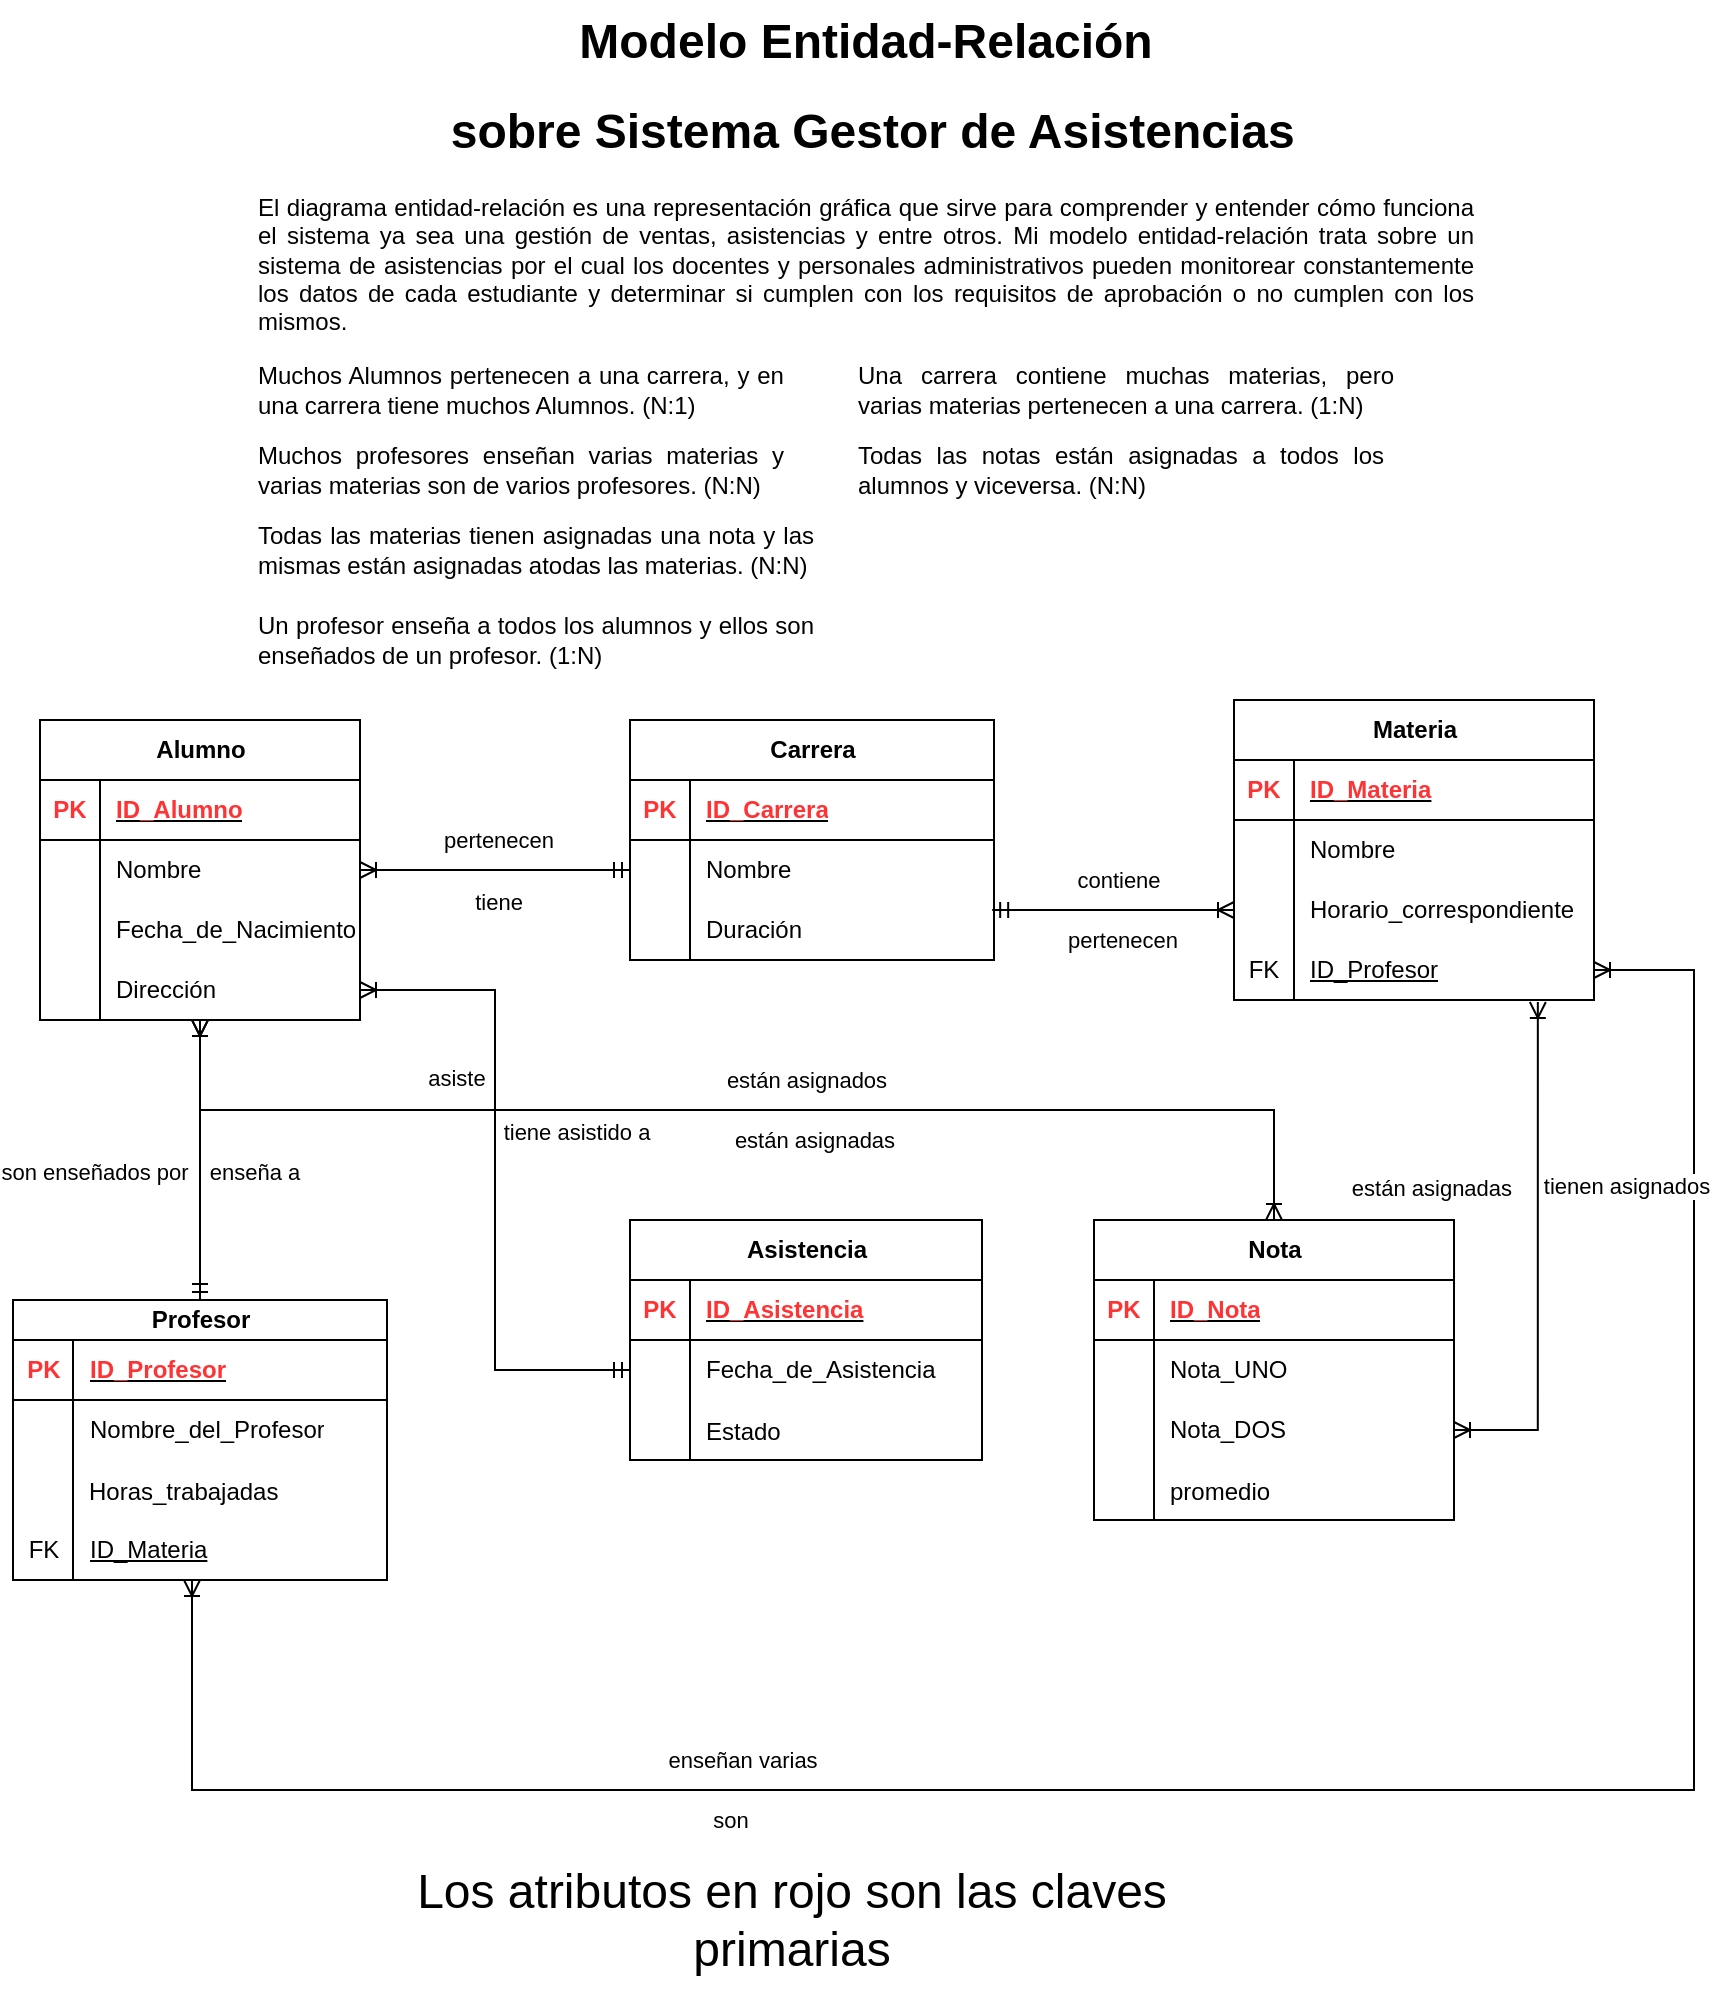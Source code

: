 <mxfile locked="false" version="27.0.2">
  <diagram id="R2lEEEUBdFMjLlhIrx00" name="Page-1">
    <mxGraphModel dx="1783" dy="2280" grid="1" gridSize="15" guides="1" tooltips="1" connect="1" arrows="1" fold="1" page="1" pageScale="1" pageWidth="827" pageHeight="1169" math="0" shadow="0" extFonts="Permanent Marker^https://fonts.googleapis.com/css?family=Permanent+Marker">
      <root>
        <mxCell id="0" />
        <mxCell id="1" parent="0" />
        <mxCell id="hIuLgSPN7GqpaKYSuik--3" value="Profesor" style="shape=table;startSize=20;container=1;collapsible=1;childLayout=tableLayout;fixedRows=1;rowLines=0;fontStyle=1;align=center;resizeLast=1;html=1;" parent="1" vertex="1">
          <mxGeometry x="29.5" y="320" width="187" height="140" as="geometry" />
        </mxCell>
        <mxCell id="hIuLgSPN7GqpaKYSuik--4" value="" style="shape=tableRow;horizontal=0;startSize=0;swimlaneHead=0;swimlaneBody=0;fillColor=none;collapsible=0;dropTarget=0;points=[[0,0.5],[1,0.5]];portConstraint=eastwest;top=0;left=0;right=0;bottom=1;" parent="hIuLgSPN7GqpaKYSuik--3" vertex="1">
          <mxGeometry y="20" width="187" height="30" as="geometry" />
        </mxCell>
        <mxCell id="hIuLgSPN7GqpaKYSuik--5" value="&lt;font color=&quot;#ff3333&quot;&gt;PK&lt;/font&gt;" style="shape=partialRectangle;connectable=0;fillColor=none;top=0;left=0;bottom=0;right=0;fontStyle=1;overflow=hidden;whiteSpace=wrap;html=1;" parent="hIuLgSPN7GqpaKYSuik--4" vertex="1">
          <mxGeometry width="30" height="30" as="geometry">
            <mxRectangle width="30" height="30" as="alternateBounds" />
          </mxGeometry>
        </mxCell>
        <mxCell id="hIuLgSPN7GqpaKYSuik--6" value="&lt;font color=&quot;#ff3333&quot;&gt;ID_Profesor&lt;/font&gt;" style="shape=partialRectangle;connectable=0;fillColor=none;top=0;left=0;bottom=0;right=0;align=left;spacingLeft=6;fontStyle=5;overflow=hidden;whiteSpace=wrap;html=1;" parent="hIuLgSPN7GqpaKYSuik--4" vertex="1">
          <mxGeometry x="30" width="157" height="30" as="geometry">
            <mxRectangle width="157" height="30" as="alternateBounds" />
          </mxGeometry>
        </mxCell>
        <mxCell id="hIuLgSPN7GqpaKYSuik--7" value="" style="shape=tableRow;horizontal=0;startSize=0;swimlaneHead=0;swimlaneBody=0;fillColor=none;collapsible=0;dropTarget=0;points=[[0,0.5],[1,0.5]];portConstraint=eastwest;top=0;left=0;right=0;bottom=0;" parent="hIuLgSPN7GqpaKYSuik--3" vertex="1">
          <mxGeometry y="50" width="187" height="30" as="geometry" />
        </mxCell>
        <mxCell id="hIuLgSPN7GqpaKYSuik--8" value="" style="shape=partialRectangle;connectable=0;fillColor=none;top=0;left=0;bottom=0;right=0;editable=1;overflow=hidden;whiteSpace=wrap;html=1;" parent="hIuLgSPN7GqpaKYSuik--7" vertex="1">
          <mxGeometry width="30" height="30" as="geometry">
            <mxRectangle width="30" height="30" as="alternateBounds" />
          </mxGeometry>
        </mxCell>
        <mxCell id="hIuLgSPN7GqpaKYSuik--9" value="Nombre_del_Profesor" style="shape=partialRectangle;connectable=0;fillColor=none;top=0;left=0;bottom=0;right=0;align=left;spacingLeft=6;overflow=hidden;whiteSpace=wrap;html=1;" parent="hIuLgSPN7GqpaKYSuik--7" vertex="1">
          <mxGeometry x="30" width="157" height="30" as="geometry">
            <mxRectangle width="157" height="30" as="alternateBounds" />
          </mxGeometry>
        </mxCell>
        <mxCell id="TGxSVQf2qjnY7PYZFmA8-5" value="" style="shape=tableRow;horizontal=0;startSize=0;swimlaneHead=0;swimlaneBody=0;fillColor=none;collapsible=0;dropTarget=0;points=[[0,0.5],[1,0.5]];portConstraint=eastwest;top=0;left=0;right=0;bottom=0;" parent="hIuLgSPN7GqpaKYSuik--3" vertex="1">
          <mxGeometry y="80" width="187" height="30" as="geometry" />
        </mxCell>
        <mxCell id="TGxSVQf2qjnY7PYZFmA8-6" value="" style="shape=partialRectangle;connectable=0;fillColor=none;top=0;left=0;bottom=0;right=0;editable=1;overflow=hidden;" parent="TGxSVQf2qjnY7PYZFmA8-5" vertex="1">
          <mxGeometry width="30" height="30" as="geometry">
            <mxRectangle width="30" height="30" as="alternateBounds" />
          </mxGeometry>
        </mxCell>
        <mxCell id="TGxSVQf2qjnY7PYZFmA8-7" value="Horas_trabajadas" style="shape=partialRectangle;connectable=0;fillColor=none;top=0;left=0;bottom=0;right=0;align=left;spacingLeft=6;overflow=hidden;" parent="TGxSVQf2qjnY7PYZFmA8-5" vertex="1">
          <mxGeometry x="30" width="157" height="30" as="geometry">
            <mxRectangle width="157" height="30" as="alternateBounds" />
          </mxGeometry>
        </mxCell>
        <mxCell id="hIuLgSPN7GqpaKYSuik--29" value="" style="shape=tableRow;horizontal=0;startSize=0;swimlaneHead=0;swimlaneBody=0;fillColor=none;collapsible=0;dropTarget=0;points=[[0,0.5],[1,0.5]];portConstraint=eastwest;top=0;left=0;right=0;bottom=0;" parent="hIuLgSPN7GqpaKYSuik--3" vertex="1">
          <mxGeometry y="110" width="187" height="30" as="geometry" />
        </mxCell>
        <mxCell id="hIuLgSPN7GqpaKYSuik--30" value="FK" style="shape=partialRectangle;connectable=0;fillColor=none;top=0;left=0;bottom=0;right=0;fontStyle=0;overflow=hidden;whiteSpace=wrap;html=1;" parent="hIuLgSPN7GqpaKYSuik--29" vertex="1">
          <mxGeometry width="30" height="30" as="geometry">
            <mxRectangle width="30" height="30" as="alternateBounds" />
          </mxGeometry>
        </mxCell>
        <mxCell id="hIuLgSPN7GqpaKYSuik--31" value="&lt;u&gt;ID_Materia&lt;/u&gt;" style="shape=partialRectangle;connectable=0;fillColor=none;top=0;left=0;bottom=0;right=0;align=left;spacingLeft=6;fontStyle=0;overflow=hidden;whiteSpace=wrap;html=1;" parent="hIuLgSPN7GqpaKYSuik--29" vertex="1">
          <mxGeometry x="30" width="157" height="30" as="geometry">
            <mxRectangle width="157" height="30" as="alternateBounds" />
          </mxGeometry>
        </mxCell>
        <mxCell id="hIuLgSPN7GqpaKYSuik--16" value="Nota" style="shape=table;startSize=30;container=1;collapsible=1;childLayout=tableLayout;fixedRows=1;rowLines=0;fontStyle=1;align=center;resizeLast=1;html=1;" parent="1" vertex="1">
          <mxGeometry x="570" y="280" width="180" height="150" as="geometry" />
        </mxCell>
        <mxCell id="hIuLgSPN7GqpaKYSuik--17" value="" style="shape=tableRow;horizontal=0;startSize=0;swimlaneHead=0;swimlaneBody=0;fillColor=none;collapsible=0;dropTarget=0;points=[[0,0.5],[1,0.5]];portConstraint=eastwest;top=0;left=0;right=0;bottom=1;" parent="hIuLgSPN7GqpaKYSuik--16" vertex="1">
          <mxGeometry y="30" width="180" height="30" as="geometry" />
        </mxCell>
        <mxCell id="hIuLgSPN7GqpaKYSuik--18" value="&lt;font color=&quot;#ff3333&quot;&gt;PK&lt;/font&gt;" style="shape=partialRectangle;connectable=0;fillColor=none;top=0;left=0;bottom=0;right=0;fontStyle=1;overflow=hidden;whiteSpace=wrap;html=1;" parent="hIuLgSPN7GqpaKYSuik--17" vertex="1">
          <mxGeometry width="30" height="30" as="geometry">
            <mxRectangle width="30" height="30" as="alternateBounds" />
          </mxGeometry>
        </mxCell>
        <mxCell id="hIuLgSPN7GqpaKYSuik--19" value="&lt;font color=&quot;#ff3333&quot;&gt;ID_Nota&lt;/font&gt;" style="shape=partialRectangle;connectable=0;fillColor=none;top=0;left=0;bottom=0;right=0;align=left;spacingLeft=6;fontStyle=5;overflow=hidden;whiteSpace=wrap;html=1;" parent="hIuLgSPN7GqpaKYSuik--17" vertex="1">
          <mxGeometry x="30" width="150" height="30" as="geometry">
            <mxRectangle width="150" height="30" as="alternateBounds" />
          </mxGeometry>
        </mxCell>
        <mxCell id="hIuLgSPN7GqpaKYSuik--20" value="" style="shape=tableRow;horizontal=0;startSize=0;swimlaneHead=0;swimlaneBody=0;fillColor=none;collapsible=0;dropTarget=0;points=[[0,0.5],[1,0.5]];portConstraint=eastwest;top=0;left=0;right=0;bottom=0;" parent="hIuLgSPN7GqpaKYSuik--16" vertex="1">
          <mxGeometry y="60" width="180" height="30" as="geometry" />
        </mxCell>
        <mxCell id="hIuLgSPN7GqpaKYSuik--21" value="" style="shape=partialRectangle;connectable=0;fillColor=none;top=0;left=0;bottom=0;right=0;editable=1;overflow=hidden;whiteSpace=wrap;html=1;" parent="hIuLgSPN7GqpaKYSuik--20" vertex="1">
          <mxGeometry width="30" height="30" as="geometry">
            <mxRectangle width="30" height="30" as="alternateBounds" />
          </mxGeometry>
        </mxCell>
        <mxCell id="hIuLgSPN7GqpaKYSuik--22" value="Nota_UNO" style="shape=partialRectangle;connectable=0;fillColor=none;top=0;left=0;bottom=0;right=0;align=left;spacingLeft=6;overflow=hidden;whiteSpace=wrap;html=1;" parent="hIuLgSPN7GqpaKYSuik--20" vertex="1">
          <mxGeometry x="30" width="150" height="30" as="geometry">
            <mxRectangle width="150" height="30" as="alternateBounds" />
          </mxGeometry>
        </mxCell>
        <mxCell id="hIuLgSPN7GqpaKYSuik--33" value="" style="shape=tableRow;horizontal=0;startSize=0;swimlaneHead=0;swimlaneBody=0;fillColor=none;collapsible=0;dropTarget=0;points=[[0,0.5],[1,0.5]];portConstraint=eastwest;top=0;left=0;right=0;bottom=0;" parent="hIuLgSPN7GqpaKYSuik--16" vertex="1">
          <mxGeometry y="90" width="180" height="30" as="geometry" />
        </mxCell>
        <mxCell id="hIuLgSPN7GqpaKYSuik--34" value="" style="shape=partialRectangle;connectable=0;fillColor=none;top=0;left=0;bottom=0;right=0;fontStyle=0;overflow=hidden;whiteSpace=wrap;html=1;" parent="hIuLgSPN7GqpaKYSuik--33" vertex="1">
          <mxGeometry width="30" height="30" as="geometry">
            <mxRectangle width="30" height="30" as="alternateBounds" />
          </mxGeometry>
        </mxCell>
        <mxCell id="hIuLgSPN7GqpaKYSuik--35" value="Nota_DOS" style="shape=partialRectangle;connectable=0;fillColor=none;top=0;left=0;bottom=0;right=0;align=left;spacingLeft=6;fontStyle=0;overflow=hidden;whiteSpace=wrap;html=1;" parent="hIuLgSPN7GqpaKYSuik--33" vertex="1">
          <mxGeometry x="30" width="150" height="30" as="geometry">
            <mxRectangle width="150" height="30" as="alternateBounds" />
          </mxGeometry>
        </mxCell>
        <mxCell id="ke1UKezne2hEwiCYyqht-1" value="" style="shape=tableRow;horizontal=0;startSize=0;swimlaneHead=0;swimlaneBody=0;fillColor=none;collapsible=0;dropTarget=0;points=[[0,0.5],[1,0.5]];portConstraint=eastwest;top=0;left=0;right=0;bottom=0;" parent="hIuLgSPN7GqpaKYSuik--16" vertex="1">
          <mxGeometry y="120" width="180" height="30" as="geometry" />
        </mxCell>
        <mxCell id="ke1UKezne2hEwiCYyqht-2" value="" style="shape=partialRectangle;connectable=0;fillColor=none;top=0;left=0;bottom=0;right=0;editable=1;overflow=hidden;" parent="ke1UKezne2hEwiCYyqht-1" vertex="1">
          <mxGeometry width="30" height="30" as="geometry">
            <mxRectangle width="30" height="30" as="alternateBounds" />
          </mxGeometry>
        </mxCell>
        <mxCell id="ke1UKezne2hEwiCYyqht-3" value="promedio" style="shape=partialRectangle;connectable=0;fillColor=none;top=0;left=0;bottom=0;right=0;align=left;spacingLeft=6;overflow=hidden;" parent="ke1UKezne2hEwiCYyqht-1" vertex="1">
          <mxGeometry x="30" width="150" height="30" as="geometry">
            <mxRectangle width="150" height="30" as="alternateBounds" />
          </mxGeometry>
        </mxCell>
        <mxCell id="YmBzkeZOYLAGoRtRx-U4-34" value="" style="edgeStyle=orthogonalEdgeStyle;fontSize=12;html=1;endArrow=ERoneToMany;startArrow=ERoneToMany;rounded=0;exitX=1;exitY=0.5;exitDx=0;exitDy=0;" parent="1" source="TGxSVQf2qjnY7PYZFmA8-28" target="hIuLgSPN7GqpaKYSuik--29" edge="1">
          <mxGeometry width="100" height="100" relative="1" as="geometry">
            <mxPoint x="770" y="140" as="sourcePoint" />
            <mxPoint x="119" y="463" as="targetPoint" />
            <Array as="points">
              <mxPoint x="870" y="155" />
              <mxPoint x="870" y="565" />
              <mxPoint x="119" y="565" />
            </Array>
          </mxGeometry>
        </mxCell>
        <mxCell id="YmBzkeZOYLAGoRtRx-U4-35" value="enseñan varias" style="edgeLabel;html=1;align=center;verticalAlign=middle;resizable=0;points=[];" parent="YmBzkeZOYLAGoRtRx-U4-34" vertex="1" connectable="0">
          <mxGeometry x="0.422" y="1" relative="1" as="geometry">
            <mxPoint x="-1" y="-16" as="offset" />
          </mxGeometry>
        </mxCell>
        <mxCell id="YmBzkeZOYLAGoRtRx-U4-36" value="son" style="edgeLabel;html=1;align=center;verticalAlign=middle;resizable=0;points=[];" parent="YmBzkeZOYLAGoRtRx-U4-34" vertex="1" connectable="0">
          <mxGeometry x="0.432" relative="1" as="geometry">
            <mxPoint y="15" as="offset" />
          </mxGeometry>
        </mxCell>
        <mxCell id="fN0tqhsGmbuQ5wvxdVwY-1" value="Asistencia" style="shape=table;startSize=30;container=1;collapsible=1;childLayout=tableLayout;fixedRows=1;rowLines=0;fontStyle=1;align=center;resizeLast=1;html=1;" parent="1" vertex="1">
          <mxGeometry x="338" y="280" width="176" height="120" as="geometry" />
        </mxCell>
        <mxCell id="fN0tqhsGmbuQ5wvxdVwY-26" value="" style="shape=tableRow;horizontal=0;startSize=0;swimlaneHead=0;swimlaneBody=0;fillColor=none;collapsible=0;dropTarget=0;points=[[0,0.5],[1,0.5]];portConstraint=eastwest;top=0;left=0;right=0;bottom=1;" parent="fN0tqhsGmbuQ5wvxdVwY-1" vertex="1">
          <mxGeometry y="30" width="176" height="30" as="geometry" />
        </mxCell>
        <mxCell id="fN0tqhsGmbuQ5wvxdVwY-27" value="&lt;font color=&quot;#ff3333&quot;&gt;PK&lt;/font&gt;" style="shape=partialRectangle;connectable=0;fillColor=none;top=0;left=0;bottom=0;right=0;fontStyle=1;overflow=hidden;whiteSpace=wrap;html=1;" parent="fN0tqhsGmbuQ5wvxdVwY-26" vertex="1">
          <mxGeometry width="30" height="30" as="geometry">
            <mxRectangle width="30" height="30" as="alternateBounds" />
          </mxGeometry>
        </mxCell>
        <mxCell id="fN0tqhsGmbuQ5wvxdVwY-28" value="&lt;font color=&quot;#ff3333&quot;&gt;ID_Asistencia&lt;/font&gt;" style="shape=partialRectangle;connectable=0;fillColor=none;top=0;left=0;bottom=0;right=0;align=left;spacingLeft=6;fontStyle=5;overflow=hidden;whiteSpace=wrap;html=1;" parent="fN0tqhsGmbuQ5wvxdVwY-26" vertex="1">
          <mxGeometry x="30" width="146" height="30" as="geometry">
            <mxRectangle width="146" height="30" as="alternateBounds" />
          </mxGeometry>
        </mxCell>
        <mxCell id="fN0tqhsGmbuQ5wvxdVwY-5" value="" style="shape=tableRow;horizontal=0;startSize=0;swimlaneHead=0;swimlaneBody=0;fillColor=none;collapsible=0;dropTarget=0;points=[[0,0.5],[1,0.5]];portConstraint=eastwest;top=0;left=0;right=0;bottom=0;" parent="fN0tqhsGmbuQ5wvxdVwY-1" vertex="1">
          <mxGeometry y="60" width="176" height="30" as="geometry" />
        </mxCell>
        <mxCell id="fN0tqhsGmbuQ5wvxdVwY-6" value="" style="shape=partialRectangle;connectable=0;fillColor=none;top=0;left=0;bottom=0;right=0;editable=1;overflow=hidden;whiteSpace=wrap;html=1;" parent="fN0tqhsGmbuQ5wvxdVwY-5" vertex="1">
          <mxGeometry width="30" height="30" as="geometry">
            <mxRectangle width="30" height="30" as="alternateBounds" />
          </mxGeometry>
        </mxCell>
        <mxCell id="fN0tqhsGmbuQ5wvxdVwY-7" value="Fecha_de_Asistencia" style="shape=partialRectangle;connectable=0;fillColor=none;top=0;left=0;bottom=0;right=0;align=left;spacingLeft=6;overflow=hidden;whiteSpace=wrap;html=1;" parent="fN0tqhsGmbuQ5wvxdVwY-5" vertex="1">
          <mxGeometry x="30" width="146" height="30" as="geometry">
            <mxRectangle width="146" height="30" as="alternateBounds" />
          </mxGeometry>
        </mxCell>
        <mxCell id="fN0tqhsGmbuQ5wvxdVwY-20" value="" style="shape=tableRow;horizontal=0;startSize=0;swimlaneHead=0;swimlaneBody=0;fillColor=none;collapsible=0;dropTarget=0;points=[[0,0.5],[1,0.5]];portConstraint=eastwest;top=0;left=0;right=0;bottom=0;" parent="fN0tqhsGmbuQ5wvxdVwY-1" vertex="1">
          <mxGeometry y="90" width="176" height="30" as="geometry" />
        </mxCell>
        <mxCell id="fN0tqhsGmbuQ5wvxdVwY-21" value="" style="shape=partialRectangle;connectable=0;fillColor=none;top=0;left=0;bottom=0;right=0;editable=1;overflow=hidden;" parent="fN0tqhsGmbuQ5wvxdVwY-20" vertex="1">
          <mxGeometry width="30" height="30" as="geometry">
            <mxRectangle width="30" height="30" as="alternateBounds" />
          </mxGeometry>
        </mxCell>
        <mxCell id="fN0tqhsGmbuQ5wvxdVwY-22" value="Estado" style="shape=partialRectangle;connectable=0;fillColor=none;top=0;left=0;bottom=0;right=0;align=left;spacingLeft=6;overflow=hidden;" parent="fN0tqhsGmbuQ5wvxdVwY-20" vertex="1">
          <mxGeometry x="30" width="146" height="30" as="geometry">
            <mxRectangle width="146" height="30" as="alternateBounds" />
          </mxGeometry>
        </mxCell>
        <mxCell id="GzontzpVNVgCpvZoEpyE-5" value="Alumno" style="shape=table;startSize=30;container=1;collapsible=1;childLayout=tableLayout;fixedRows=1;rowLines=0;fontStyle=1;align=center;resizeLast=1;html=1;" parent="1" vertex="1">
          <mxGeometry x="43" y="30" width="160" height="150" as="geometry" />
        </mxCell>
        <mxCell id="GzontzpVNVgCpvZoEpyE-6" value="" style="shape=tableRow;horizontal=0;startSize=0;swimlaneHead=0;swimlaneBody=0;fillColor=none;collapsible=0;dropTarget=0;points=[[0,0.5],[1,0.5]];portConstraint=eastwest;top=0;left=0;right=0;bottom=1;" parent="GzontzpVNVgCpvZoEpyE-5" vertex="1">
          <mxGeometry y="30" width="160" height="30" as="geometry" />
        </mxCell>
        <mxCell id="GzontzpVNVgCpvZoEpyE-7" value="&lt;font color=&quot;#ff3333&quot;&gt;PK&lt;/font&gt;" style="shape=partialRectangle;connectable=0;fillColor=none;top=0;left=0;bottom=0;right=0;fontStyle=1;overflow=hidden;whiteSpace=wrap;html=1;" parent="GzontzpVNVgCpvZoEpyE-6" vertex="1">
          <mxGeometry width="30" height="30" as="geometry">
            <mxRectangle width="30" height="30" as="alternateBounds" />
          </mxGeometry>
        </mxCell>
        <mxCell id="GzontzpVNVgCpvZoEpyE-8" value="&lt;font color=&quot;#ff3333&quot;&gt;ID_Alumno&lt;/font&gt;" style="shape=partialRectangle;connectable=0;fillColor=none;top=0;left=0;bottom=0;right=0;align=left;spacingLeft=6;fontStyle=5;overflow=hidden;whiteSpace=wrap;html=1;strokeColor=#FF3333;" parent="GzontzpVNVgCpvZoEpyE-6" vertex="1">
          <mxGeometry x="30" width="130" height="30" as="geometry">
            <mxRectangle width="130" height="30" as="alternateBounds" />
          </mxGeometry>
        </mxCell>
        <mxCell id="GzontzpVNVgCpvZoEpyE-9" value="" style="shape=tableRow;horizontal=0;startSize=0;swimlaneHead=0;swimlaneBody=0;fillColor=none;collapsible=0;dropTarget=0;points=[[0,0.5],[1,0.5]];portConstraint=eastwest;top=0;left=0;right=0;bottom=0;" parent="GzontzpVNVgCpvZoEpyE-5" vertex="1">
          <mxGeometry y="60" width="160" height="30" as="geometry" />
        </mxCell>
        <mxCell id="GzontzpVNVgCpvZoEpyE-10" value="" style="shape=partialRectangle;connectable=0;fillColor=none;top=0;left=0;bottom=0;right=0;editable=1;overflow=hidden;whiteSpace=wrap;html=1;" parent="GzontzpVNVgCpvZoEpyE-9" vertex="1">
          <mxGeometry width="30" height="30" as="geometry">
            <mxRectangle width="30" height="30" as="alternateBounds" />
          </mxGeometry>
        </mxCell>
        <mxCell id="GzontzpVNVgCpvZoEpyE-11" value="Nombre" style="shape=partialRectangle;connectable=0;fillColor=none;top=0;left=0;bottom=0;right=0;align=left;spacingLeft=6;overflow=hidden;whiteSpace=wrap;html=1;" parent="GzontzpVNVgCpvZoEpyE-9" vertex="1">
          <mxGeometry x="30" width="130" height="30" as="geometry">
            <mxRectangle width="130" height="30" as="alternateBounds" />
          </mxGeometry>
        </mxCell>
        <mxCell id="GzontzpVNVgCpvZoEpyE-12" value="" style="shape=tableRow;horizontal=0;startSize=0;swimlaneHead=0;swimlaneBody=0;fillColor=none;collapsible=0;dropTarget=0;points=[[0,0.5],[1,0.5]];portConstraint=eastwest;top=0;left=0;right=0;bottom=0;" parent="GzontzpVNVgCpvZoEpyE-5" vertex="1">
          <mxGeometry y="90" width="160" height="30" as="geometry" />
        </mxCell>
        <mxCell id="GzontzpVNVgCpvZoEpyE-13" value="" style="shape=partialRectangle;connectable=0;fillColor=none;top=0;left=0;bottom=0;right=0;editable=1;overflow=hidden;whiteSpace=wrap;html=1;" parent="GzontzpVNVgCpvZoEpyE-12" vertex="1">
          <mxGeometry width="30" height="30" as="geometry">
            <mxRectangle width="30" height="30" as="alternateBounds" />
          </mxGeometry>
        </mxCell>
        <mxCell id="GzontzpVNVgCpvZoEpyE-14" value="Fecha_de_Nacimiento" style="shape=partialRectangle;connectable=0;fillColor=none;top=0;left=0;bottom=0;right=0;align=left;spacingLeft=6;overflow=hidden;whiteSpace=wrap;html=1;" parent="GzontzpVNVgCpvZoEpyE-12" vertex="1">
          <mxGeometry x="30" width="130" height="30" as="geometry">
            <mxRectangle width="130" height="30" as="alternateBounds" />
          </mxGeometry>
        </mxCell>
        <mxCell id="GzontzpVNVgCpvZoEpyE-15" value="" style="shape=tableRow;horizontal=0;startSize=0;swimlaneHead=0;swimlaneBody=0;fillColor=none;collapsible=0;dropTarget=0;points=[[0,0.5],[1,0.5]];portConstraint=eastwest;top=0;left=0;right=0;bottom=0;" parent="GzontzpVNVgCpvZoEpyE-5" vertex="1">
          <mxGeometry y="120" width="160" height="30" as="geometry" />
        </mxCell>
        <mxCell id="GzontzpVNVgCpvZoEpyE-16" value="" style="shape=partialRectangle;connectable=0;fillColor=none;top=0;left=0;bottom=0;right=0;editable=1;overflow=hidden;whiteSpace=wrap;html=1;" parent="GzontzpVNVgCpvZoEpyE-15" vertex="1">
          <mxGeometry width="30" height="30" as="geometry">
            <mxRectangle width="30" height="30" as="alternateBounds" />
          </mxGeometry>
        </mxCell>
        <mxCell id="GzontzpVNVgCpvZoEpyE-17" value="Dirección" style="shape=partialRectangle;connectable=0;fillColor=none;top=0;left=0;bottom=0;right=0;align=left;spacingLeft=6;overflow=hidden;whiteSpace=wrap;html=1;" parent="GzontzpVNVgCpvZoEpyE-15" vertex="1">
          <mxGeometry x="30" width="130" height="30" as="geometry">
            <mxRectangle width="130" height="30" as="alternateBounds" />
          </mxGeometry>
        </mxCell>
        <mxCell id="w0M96M__82jqC4n4taFD-1" value="" style="fontSize=12;html=1;endArrow=ERoneToMany;startArrow=ERmandOne;rounded=0;entryX=1;entryY=0.5;entryDx=0;entryDy=0;exitX=0;exitY=0.5;exitDx=0;exitDy=0;" parent="1" source="GzontzpVNVgCpvZoEpyE-22" target="GzontzpVNVgCpvZoEpyE-9" edge="1">
          <mxGeometry width="100" height="100" relative="1" as="geometry">
            <mxPoint x="288" y="310" as="sourcePoint" />
            <mxPoint x="278" y="160" as="targetPoint" />
          </mxGeometry>
        </mxCell>
        <mxCell id="YmBzkeZOYLAGoRtRx-U4-3" value="pertenecen" style="edgeLabel;html=1;align=center;verticalAlign=middle;resizable=0;points=[];" parent="w0M96M__82jqC4n4taFD-1" vertex="1" connectable="0">
          <mxGeometry x="-0.022" y="-3" relative="1" as="geometry">
            <mxPoint y="-12" as="offset" />
          </mxGeometry>
        </mxCell>
        <mxCell id="YmBzkeZOYLAGoRtRx-U4-4" value="tiene" style="edgeLabel;html=1;align=center;verticalAlign=middle;resizable=0;points=[];" parent="1" vertex="1" connectable="0">
          <mxGeometry x="273" y="140" as="geometry">
            <mxPoint x="-1" y="-19" as="offset" />
          </mxGeometry>
        </mxCell>
        <mxCell id="58QpKaxMsVj14ab4NSoo-1" value="" style="fontSize=12;html=1;endArrow=ERoneToMany;startArrow=ERmandOne;rounded=0;entryX=1;entryY=0.5;entryDx=0;entryDy=0;edgeStyle=elbowEdgeStyle;exitX=0;exitY=0.5;exitDx=0;exitDy=0;" parent="1" source="fN0tqhsGmbuQ5wvxdVwY-5" target="GzontzpVNVgCpvZoEpyE-15" edge="1">
          <mxGeometry width="100" height="100" relative="1" as="geometry">
            <mxPoint x="344" y="310" as="sourcePoint" />
            <mxPoint x="203" y="190" as="targetPoint" />
          </mxGeometry>
        </mxCell>
        <mxCell id="58QpKaxMsVj14ab4NSoo-2" value="tiene asistido a" style="edgeLabel;html=1;align=center;verticalAlign=middle;resizable=0;points=[];" parent="58QpKaxMsVj14ab4NSoo-1" vertex="1" connectable="0">
          <mxGeometry x="-0.073" y="3" relative="1" as="geometry">
            <mxPoint x="43" y="-36" as="offset" />
          </mxGeometry>
        </mxCell>
        <mxCell id="58QpKaxMsVj14ab4NSoo-3" value="asiste" style="edgeLabel;html=1;align=center;verticalAlign=middle;resizable=0;points=[];" parent="1" vertex="1" connectable="0">
          <mxGeometry x="256" y="210" as="geometry">
            <mxPoint x="-5" y="-1" as="offset" />
          </mxGeometry>
        </mxCell>
        <mxCell id="58QpKaxMsVj14ab4NSoo-4" value="" style="fontSize=12;html=1;endArrow=ERoneToMany;startArrow=ERmandOne;rounded=0;exitX=0.5;exitY=0;exitDx=0;exitDy=0;entryX=0.5;entryY=1;entryDx=0;entryDy=0;entryPerimeter=0;" parent="1" source="hIuLgSPN7GqpaKYSuik--3" target="GzontzpVNVgCpvZoEpyE-15" edge="1">
          <mxGeometry width="100" height="100" relative="1" as="geometry">
            <mxPoint x="190" y="370" as="sourcePoint" />
            <mxPoint x="130" y="220" as="targetPoint" />
          </mxGeometry>
        </mxCell>
        <mxCell id="b-LLBt941Q3EZFrB7Hzb-1" value="enseña a" style="edgeLabel;html=1;align=center;verticalAlign=middle;resizable=0;points=[];" parent="58QpKaxMsVj14ab4NSoo-4" vertex="1" connectable="0">
          <mxGeometry x="-0.086" y="1" relative="1" as="geometry">
            <mxPoint x="28" as="offset" />
          </mxGeometry>
        </mxCell>
        <mxCell id="b-LLBt941Q3EZFrB7Hzb-2" value="son enseñados por" style="edgeLabel;html=1;align=center;verticalAlign=middle;resizable=0;points=[];" parent="58QpKaxMsVj14ab4NSoo-4" vertex="1" connectable="0">
          <mxGeometry x="-0.086" y="6" relative="1" as="geometry">
            <mxPoint x="-47" as="offset" />
          </mxGeometry>
        </mxCell>
        <mxCell id="58QpKaxMsVj14ab4NSoo-8" value="" style="edgeStyle=orthogonalEdgeStyle;fontSize=12;html=1;endArrow=ERoneToMany;startArrow=ERoneToMany;rounded=0;elbow=vertical;" parent="1" source="GzontzpVNVgCpvZoEpyE-5" target="hIuLgSPN7GqpaKYSuik--16" edge="1">
          <mxGeometry width="100" height="100" relative="1" as="geometry">
            <mxPoint x="270" y="390" as="sourcePoint" />
            <mxPoint x="640" y="385" as="targetPoint" />
            <Array as="points">
              <mxPoint x="123" y="225" />
              <mxPoint x="660" y="225" />
            </Array>
          </mxGeometry>
        </mxCell>
        <mxCell id="58QpKaxMsVj14ab4NSoo-10" value="están asignadas" style="edgeLabel;html=1;align=center;verticalAlign=middle;resizable=0;points=[];" parent="58QpKaxMsVj14ab4NSoo-8" vertex="1" connectable="0">
          <mxGeometry x="-0.247" y="-4" relative="1" as="geometry">
            <mxPoint x="112" y="11" as="offset" />
          </mxGeometry>
        </mxCell>
        <mxCell id="58QpKaxMsVj14ab4NSoo-9" value="" style="group" parent="1" vertex="1" connectable="0">
          <mxGeometry x="338" y="20" width="482" height="150" as="geometry" />
        </mxCell>
        <mxCell id="TGxSVQf2qjnY7PYZFmA8-12" value="Materia" style="shape=table;startSize=30;container=1;collapsible=1;childLayout=tableLayout;fixedRows=1;rowLines=0;fontStyle=1;align=center;resizeLast=1;html=1;" parent="58QpKaxMsVj14ab4NSoo-9" vertex="1">
          <mxGeometry x="302" width="180" height="150" as="geometry" />
        </mxCell>
        <mxCell id="TGxSVQf2qjnY7PYZFmA8-13" value="" style="shape=tableRow;horizontal=0;startSize=0;swimlaneHead=0;swimlaneBody=0;fillColor=none;collapsible=0;dropTarget=0;points=[[0,0.5],[1,0.5]];portConstraint=eastwest;top=0;left=0;right=0;bottom=1;" parent="TGxSVQf2qjnY7PYZFmA8-12" vertex="1">
          <mxGeometry y="30" width="180" height="30" as="geometry" />
        </mxCell>
        <mxCell id="TGxSVQf2qjnY7PYZFmA8-14" value="&lt;font color=&quot;#ff3333&quot;&gt;PK&lt;/font&gt;" style="shape=partialRectangle;connectable=0;fillColor=none;top=0;left=0;bottom=0;right=0;fontStyle=1;overflow=hidden;whiteSpace=wrap;html=1;" parent="TGxSVQf2qjnY7PYZFmA8-13" vertex="1">
          <mxGeometry width="30" height="30" as="geometry">
            <mxRectangle width="30" height="30" as="alternateBounds" />
          </mxGeometry>
        </mxCell>
        <mxCell id="TGxSVQf2qjnY7PYZFmA8-15" value="&lt;font color=&quot;#ff3333&quot;&gt;ID_Materia&lt;/font&gt;" style="shape=partialRectangle;connectable=0;fillColor=none;top=0;left=0;bottom=0;right=0;align=left;spacingLeft=6;fontStyle=5;overflow=hidden;whiteSpace=wrap;html=1;" parent="TGxSVQf2qjnY7PYZFmA8-13" vertex="1">
          <mxGeometry x="30" width="150" height="30" as="geometry">
            <mxRectangle width="150" height="30" as="alternateBounds" />
          </mxGeometry>
        </mxCell>
        <mxCell id="TGxSVQf2qjnY7PYZFmA8-16" value="" style="shape=tableRow;horizontal=0;startSize=0;swimlaneHead=0;swimlaneBody=0;fillColor=none;collapsible=0;dropTarget=0;points=[[0,0.5],[1,0.5]];portConstraint=eastwest;top=0;left=0;right=0;bottom=0;" parent="TGxSVQf2qjnY7PYZFmA8-12" vertex="1">
          <mxGeometry y="60" width="180" height="30" as="geometry" />
        </mxCell>
        <mxCell id="TGxSVQf2qjnY7PYZFmA8-17" value="" style="shape=partialRectangle;connectable=0;fillColor=none;top=0;left=0;bottom=0;right=0;editable=1;overflow=hidden;whiteSpace=wrap;html=1;" parent="TGxSVQf2qjnY7PYZFmA8-16" vertex="1">
          <mxGeometry width="30" height="30" as="geometry">
            <mxRectangle width="30" height="30" as="alternateBounds" />
          </mxGeometry>
        </mxCell>
        <mxCell id="TGxSVQf2qjnY7PYZFmA8-18" value="Nombre" style="shape=partialRectangle;connectable=0;fillColor=none;top=0;left=0;bottom=0;right=0;align=left;spacingLeft=6;overflow=hidden;whiteSpace=wrap;html=1;" parent="TGxSVQf2qjnY7PYZFmA8-16" vertex="1">
          <mxGeometry x="30" width="150" height="30" as="geometry">
            <mxRectangle width="150" height="30" as="alternateBounds" />
          </mxGeometry>
        </mxCell>
        <mxCell id="TGxSVQf2qjnY7PYZFmA8-19" value="" style="shape=tableRow;horizontal=0;startSize=0;swimlaneHead=0;swimlaneBody=0;fillColor=none;collapsible=0;dropTarget=0;points=[[0,0.5],[1,0.5]];portConstraint=eastwest;top=0;left=0;right=0;bottom=0;" parent="TGxSVQf2qjnY7PYZFmA8-12" vertex="1">
          <mxGeometry y="90" width="180" height="30" as="geometry" />
        </mxCell>
        <mxCell id="TGxSVQf2qjnY7PYZFmA8-20" value="" style="shape=partialRectangle;connectable=0;fillColor=none;top=0;left=0;bottom=0;right=0;editable=1;overflow=hidden;whiteSpace=wrap;html=1;" parent="TGxSVQf2qjnY7PYZFmA8-19" vertex="1">
          <mxGeometry width="30" height="30" as="geometry">
            <mxRectangle width="30" height="30" as="alternateBounds" />
          </mxGeometry>
        </mxCell>
        <mxCell id="TGxSVQf2qjnY7PYZFmA8-21" value="Horario_correspondiente" style="shape=partialRectangle;connectable=0;fillColor=none;top=0;left=0;bottom=0;right=0;align=left;spacingLeft=6;overflow=hidden;whiteSpace=wrap;html=1;" parent="TGxSVQf2qjnY7PYZFmA8-19" vertex="1">
          <mxGeometry x="30" width="150" height="30" as="geometry">
            <mxRectangle width="150" height="30" as="alternateBounds" />
          </mxGeometry>
        </mxCell>
        <mxCell id="TGxSVQf2qjnY7PYZFmA8-28" value="" style="shape=tableRow;horizontal=0;startSize=0;swimlaneHead=0;swimlaneBody=0;fillColor=none;collapsible=0;dropTarget=0;points=[[0,0.5],[1,0.5]];portConstraint=eastwest;top=0;left=0;right=0;bottom=0;" parent="TGxSVQf2qjnY7PYZFmA8-12" vertex="1">
          <mxGeometry y="120" width="180" height="30" as="geometry" />
        </mxCell>
        <mxCell id="TGxSVQf2qjnY7PYZFmA8-29" value="FK" style="shape=partialRectangle;connectable=0;fillColor=none;top=0;left=0;bottom=0;right=0;fontStyle=0;overflow=hidden;whiteSpace=wrap;html=1;" parent="TGxSVQf2qjnY7PYZFmA8-28" vertex="1">
          <mxGeometry width="30" height="30" as="geometry">
            <mxRectangle width="30" height="30" as="alternateBounds" />
          </mxGeometry>
        </mxCell>
        <mxCell id="TGxSVQf2qjnY7PYZFmA8-30" value="&lt;u&gt;ID_Profesor&lt;/u&gt;" style="shape=partialRectangle;connectable=0;fillColor=none;top=0;left=0;bottom=0;right=0;align=left;spacingLeft=6;fontStyle=0;overflow=hidden;whiteSpace=wrap;html=1;" parent="TGxSVQf2qjnY7PYZFmA8-28" vertex="1">
          <mxGeometry x="30" width="150" height="30" as="geometry">
            <mxRectangle width="150" height="30" as="alternateBounds" />
          </mxGeometry>
        </mxCell>
        <mxCell id="YmBzkeZOYLAGoRtRx-U4-38" value="" style="fontSize=12;html=1;endArrow=ERoneToMany;startArrow=ERmandOne;rounded=0;entryX=0;entryY=0.5;entryDx=0;entryDy=0;exitX=0.995;exitY=0.167;exitDx=0;exitDy=0;exitPerimeter=0;" parent="58QpKaxMsVj14ab4NSoo-9" source="GzontzpVNVgCpvZoEpyE-25" target="TGxSVQf2qjnY7PYZFmA8-19" edge="1">
          <mxGeometry width="100" height="100" relative="1" as="geometry">
            <mxPoint x="182" y="175" as="sourcePoint" />
            <mxPoint x="322" y="-30" as="targetPoint" />
          </mxGeometry>
        </mxCell>
        <mxCell id="YmBzkeZOYLAGoRtRx-U4-42" value="pertenecen" style="edgeLabel;html=1;align=center;verticalAlign=middle;resizable=0;points=[];" parent="YmBzkeZOYLAGoRtRx-U4-38" vertex="1" connectable="0">
          <mxGeometry x="-0.2" y="-2" relative="1" as="geometry">
            <mxPoint x="16" y="13" as="offset" />
          </mxGeometry>
        </mxCell>
        <mxCell id="YmBzkeZOYLAGoRtRx-U4-43" value="contiene" style="edgeLabel;html=1;align=center;verticalAlign=middle;resizable=0;points=[];" parent="YmBzkeZOYLAGoRtRx-U4-38" vertex="1" connectable="0">
          <mxGeometry x="0.037" y="1" relative="1" as="geometry">
            <mxPoint y="-14" as="offset" />
          </mxGeometry>
        </mxCell>
        <mxCell id="GzontzpVNVgCpvZoEpyE-18" value="Carrera" style="shape=table;startSize=30;container=1;collapsible=1;childLayout=tableLayout;fixedRows=1;rowLines=0;fontStyle=1;align=center;resizeLast=1;html=1;" parent="58QpKaxMsVj14ab4NSoo-9" vertex="1">
          <mxGeometry y="10" width="182" height="120" as="geometry" />
        </mxCell>
        <mxCell id="GzontzpVNVgCpvZoEpyE-19" value="" style="shape=tableRow;horizontal=0;startSize=0;swimlaneHead=0;swimlaneBody=0;fillColor=none;collapsible=0;dropTarget=0;points=[[0,0.5],[1,0.5]];portConstraint=eastwest;top=0;left=0;right=0;bottom=1;" parent="GzontzpVNVgCpvZoEpyE-18" vertex="1">
          <mxGeometry y="30" width="182" height="30" as="geometry" />
        </mxCell>
        <mxCell id="GzontzpVNVgCpvZoEpyE-20" value="&lt;font color=&quot;#ff3333&quot;&gt;PK&lt;/font&gt;" style="shape=partialRectangle;connectable=0;fillColor=none;top=0;left=0;bottom=0;right=0;fontStyle=1;overflow=hidden;whiteSpace=wrap;html=1;" parent="GzontzpVNVgCpvZoEpyE-19" vertex="1">
          <mxGeometry width="30" height="30" as="geometry">
            <mxRectangle width="30" height="30" as="alternateBounds" />
          </mxGeometry>
        </mxCell>
        <mxCell id="GzontzpVNVgCpvZoEpyE-21" value="&lt;font color=&quot;#ff3333&quot;&gt;ID_Carrera&lt;/font&gt;" style="shape=partialRectangle;connectable=0;fillColor=none;top=0;left=0;bottom=0;right=0;align=left;spacingLeft=6;fontStyle=5;overflow=hidden;whiteSpace=wrap;html=1;" parent="GzontzpVNVgCpvZoEpyE-19" vertex="1">
          <mxGeometry x="30" width="152" height="30" as="geometry">
            <mxRectangle width="152" height="30" as="alternateBounds" />
          </mxGeometry>
        </mxCell>
        <mxCell id="GzontzpVNVgCpvZoEpyE-22" value="" style="shape=tableRow;horizontal=0;startSize=0;swimlaneHead=0;swimlaneBody=0;fillColor=none;collapsible=0;dropTarget=0;points=[[0,0.5],[1,0.5]];portConstraint=eastwest;top=0;left=0;right=0;bottom=0;" parent="GzontzpVNVgCpvZoEpyE-18" vertex="1">
          <mxGeometry y="60" width="182" height="30" as="geometry" />
        </mxCell>
        <mxCell id="GzontzpVNVgCpvZoEpyE-23" value="" style="shape=partialRectangle;connectable=0;fillColor=none;top=0;left=0;bottom=0;right=0;editable=1;overflow=hidden;whiteSpace=wrap;html=1;" parent="GzontzpVNVgCpvZoEpyE-22" vertex="1">
          <mxGeometry width="30" height="30" as="geometry">
            <mxRectangle width="30" height="30" as="alternateBounds" />
          </mxGeometry>
        </mxCell>
        <mxCell id="GzontzpVNVgCpvZoEpyE-24" value="Nombre" style="shape=partialRectangle;connectable=0;fillColor=none;top=0;left=0;bottom=0;right=0;align=left;spacingLeft=6;overflow=hidden;whiteSpace=wrap;html=1;" parent="GzontzpVNVgCpvZoEpyE-22" vertex="1">
          <mxGeometry x="30" width="152" height="30" as="geometry">
            <mxRectangle width="152" height="30" as="alternateBounds" />
          </mxGeometry>
        </mxCell>
        <mxCell id="GzontzpVNVgCpvZoEpyE-25" value="" style="shape=tableRow;horizontal=0;startSize=0;swimlaneHead=0;swimlaneBody=0;fillColor=none;collapsible=0;dropTarget=0;points=[[0,0.5],[1,0.5]];portConstraint=eastwest;top=0;left=0;right=0;bottom=0;" parent="GzontzpVNVgCpvZoEpyE-18" vertex="1">
          <mxGeometry y="90" width="182" height="30" as="geometry" />
        </mxCell>
        <mxCell id="GzontzpVNVgCpvZoEpyE-26" value="" style="shape=partialRectangle;connectable=0;fillColor=none;top=0;left=0;bottom=0;right=0;editable=1;overflow=hidden;whiteSpace=wrap;html=1;" parent="GzontzpVNVgCpvZoEpyE-25" vertex="1">
          <mxGeometry width="30" height="30" as="geometry">
            <mxRectangle width="30" height="30" as="alternateBounds" />
          </mxGeometry>
        </mxCell>
        <mxCell id="GzontzpVNVgCpvZoEpyE-27" value="Duración" style="shape=partialRectangle;connectable=0;fillColor=none;top=0;left=0;bottom=0;right=0;align=left;spacingLeft=6;overflow=hidden;whiteSpace=wrap;html=1;" parent="GzontzpVNVgCpvZoEpyE-25" vertex="1">
          <mxGeometry x="30" width="152" height="30" as="geometry">
            <mxRectangle width="152" height="30" as="alternateBounds" />
          </mxGeometry>
        </mxCell>
        <mxCell id="58QpKaxMsVj14ab4NSoo-11" value="están asignados" style="edgeLabel;html=1;align=center;verticalAlign=middle;resizable=0;points=[];" parent="1" vertex="1" connectable="0">
          <mxGeometry x="426.0" y="210" as="geometry" />
        </mxCell>
        <mxCell id="58QpKaxMsVj14ab4NSoo-15" value="" style="edgeStyle=orthogonalEdgeStyle;fontSize=12;html=1;endArrow=ERoneToMany;startArrow=ERoneToMany;rounded=0;exitX=1;exitY=0.5;exitDx=0;exitDy=0;entryX=0.844;entryY=1.033;entryDx=0;entryDy=0;entryPerimeter=0;" parent="1" source="hIuLgSPN7GqpaKYSuik--33" target="TGxSVQf2qjnY7PYZFmA8-28" edge="1">
          <mxGeometry width="100" height="100" relative="1" as="geometry">
            <mxPoint x="750" y="365" as="sourcePoint" />
            <mxPoint x="810" y="190" as="targetPoint" />
          </mxGeometry>
        </mxCell>
        <mxCell id="58QpKaxMsVj14ab4NSoo-16" value="tienen asignados" style="edgeLabel;html=1;align=center;verticalAlign=middle;resizable=0;points=[];" parent="58QpKaxMsVj14ab4NSoo-15" vertex="1" connectable="0">
          <mxGeometry x="0.481" y="-1" relative="1" as="geometry">
            <mxPoint x="43" y="25" as="offset" />
          </mxGeometry>
        </mxCell>
        <mxCell id="58QpKaxMsVj14ab4NSoo-18" value="están asignadas&amp;nbsp;" style="edgeLabel;html=1;align=center;verticalAlign=middle;resizable=0;points=[];" parent="58QpKaxMsVj14ab4NSoo-15" vertex="1" connectable="0">
          <mxGeometry x="0.194" y="-1" relative="1" as="geometry">
            <mxPoint x="-53" y="-10" as="offset" />
          </mxGeometry>
        </mxCell>
        <mxCell id="58QpKaxMsVj14ab4NSoo-17" value="" style="group" parent="1" vertex="1" connectable="0">
          <mxGeometry x="150" y="-330" width="610" height="340" as="geometry" />
        </mxCell>
        <mxCell id="E9_rsKEQgw25E1CQSJWb-12" value="&lt;h1 style=&quot;text-align: center; margin-top: 0px;&quot;&gt;Modelo Entidad-Relación&lt;/h1&gt;&lt;h1 style=&quot;text-align: center; margin-top: 0px;&quot;&gt;&amp;nbsp;sobre Sistema Gestor de Asistencias&lt;/h1&gt;&lt;div style=&quot;text-align: justify;&quot;&gt;El diagrama entidad-relación es una representación gráfica que sirve para comprender y entender cómo funciona el sistema ya sea una gestión de ventas, asistencias y entre otros. Mi modelo entidad-relación trata sobre un sistema de asistencias por el cual los docentes y personales administrativos pueden monitorear constantemente los datos de cada estudiante y determinar si cumplen con los requisitos de aprobación o no cumplen con los mismos.&lt;/div&gt;" style="text;html=1;whiteSpace=wrap;overflow=hidden;rounded=0;" parent="58QpKaxMsVj14ab4NSoo-17" vertex="1">
          <mxGeometry width="610" height="340" as="geometry" />
        </mxCell>
        <mxCell id="w0M96M__82jqC4n4taFD-7" value="&lt;div style=&quot;text-align: justify;&quot;&gt;&lt;span style=&quot;background-color: initial;&quot;&gt;Muchos Alumnos pertenecen a una carrera, y en una carrera tiene muchos Alumnos. (N:1)&lt;/span&gt;&lt;/div&gt;" style="text;html=1;align=left;verticalAlign=middle;whiteSpace=wrap;rounded=0;" parent="58QpKaxMsVj14ab4NSoo-17" vertex="1">
          <mxGeometry y="180" width="265" height="30" as="geometry" />
        </mxCell>
        <mxCell id="w0M96M__82jqC4n4taFD-17" value="&lt;div style=&quot;text-align: justify;&quot;&gt;Muchos profesores enseñan varias materias y varias materias son de varios profesores. (N:N)&lt;/div&gt;" style="text;html=1;align=left;verticalAlign=middle;whiteSpace=wrap;rounded=0;" parent="58QpKaxMsVj14ab4NSoo-17" vertex="1">
          <mxGeometry y="220" width="265" height="30" as="geometry" />
        </mxCell>
        <mxCell id="w0M96M__82jqC4n4taFD-19" value="&lt;div style=&quot;text-align: justify;&quot;&gt;Un profesor enseña a todos los alumnos y ellos son enseñados de un profesor. (1:N)&amp;nbsp;&lt;/div&gt;" style="text;html=1;align=left;verticalAlign=middle;whiteSpace=wrap;rounded=0;" parent="58QpKaxMsVj14ab4NSoo-17" vertex="1">
          <mxGeometry y="300" width="280" height="40" as="geometry" />
        </mxCell>
        <mxCell id="w0M96M__82jqC4n4taFD-20" value="&lt;div style=&quot;text-align: justify;&quot;&gt;Todas las materias tienen asignadas una nota y las mismas están asignadas atodas las materias. (N:N)&lt;/div&gt;" style="text;html=1;align=left;verticalAlign=middle;whiteSpace=wrap;rounded=0;" parent="58QpKaxMsVj14ab4NSoo-17" vertex="1">
          <mxGeometry y="260" width="280" height="30" as="geometry" />
        </mxCell>
        <mxCell id="YmBzkeZOYLAGoRtRx-U4-1" value="&lt;div style=&quot;text-align: justify;&quot;&gt;&lt;span style=&quot;background-color: initial;&quot;&gt;Una carrera contiene muchas materias, pero varias materias pertenecen a una carrera. (1:N)&lt;/span&gt;&lt;/div&gt;" style="text;html=1;align=left;verticalAlign=middle;whiteSpace=wrap;rounded=0;" parent="58QpKaxMsVj14ab4NSoo-17" vertex="1">
          <mxGeometry x="300" y="180" width="270" height="30" as="geometry" />
        </mxCell>
        <mxCell id="58QpKaxMsVj14ab4NSoo-5" value="&lt;div style=&quot;text-align: justify;&quot;&gt;&lt;span style=&quot;background-color: initial;&quot;&gt;Todas las notas están asignadas a todos los alumnos y viceversa. (N:N)&lt;/span&gt;&lt;/div&gt;" style="text;html=1;align=left;verticalAlign=middle;whiteSpace=wrap;rounded=0;" parent="58QpKaxMsVj14ab4NSoo-17" vertex="1">
          <mxGeometry x="300" y="220" width="265" height="30" as="geometry" />
        </mxCell>
        <mxCell id="bSBw8TBYqqnib-ARljNp-1" value="&lt;font style=&quot;font-size: 24px;&quot;&gt;Los atributos en rojo son las claves primarias&lt;/font&gt;" style="text;html=1;align=center;verticalAlign=middle;whiteSpace=wrap;rounded=0;" parent="1" vertex="1">
          <mxGeometry x="203" y="585" width="432" height="90" as="geometry" />
        </mxCell>
      </root>
    </mxGraphModel>
  </diagram>
</mxfile>
